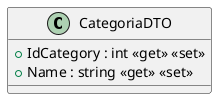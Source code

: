 @startuml
class CategoriaDTO {
    + IdCategory : int <<get>> <<set>>
    + Name : string <<get>> <<set>>
}
@enduml
